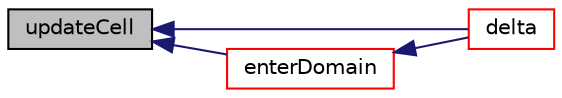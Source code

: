 digraph "updateCell"
{
  bgcolor="transparent";
  edge [fontname="Helvetica",fontsize="10",labelfontname="Helvetica",labelfontsize="10"];
  node [fontname="Helvetica",fontsize="10",shape=record];
  rankdir="LR";
  Node1 [label="updateCell",height=0.2,width=0.4,color="black", fillcolor="grey75", style="filled", fontcolor="black"];
  Node1 -> Node2 [dir="back",color="midnightblue",fontsize="10",style="solid",fontname="Helvetica"];
  Node2 [label="delta",height=0.2,width=0.4,color="red",URL="$a00518.html#a5dcd638bddf97b637184e48028d1edbd"];
  Node1 -> Node3 [dir="back",color="midnightblue",fontsize="10",style="solid",fontname="Helvetica"];
  Node3 [label="enterDomain",height=0.2,width=0.4,color="red",URL="$a00518.html#a30e56f2d774aeb55f5bab9973ba1c96c",tooltip="Reverse of leaveDomain. "];
  Node3 -> Node2 [dir="back",color="midnightblue",fontsize="10",style="solid",fontname="Helvetica"];
}
